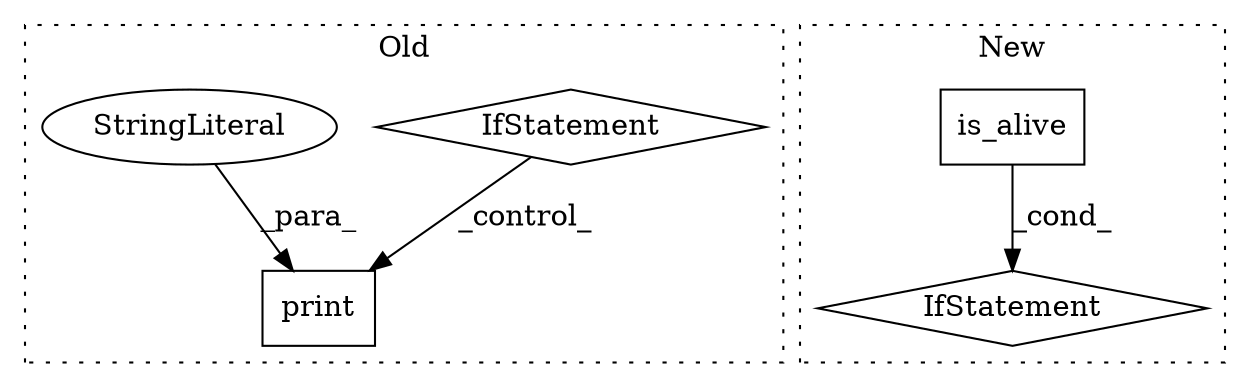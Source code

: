 digraph G {
subgraph cluster0 {
1 [label="print" a="32" s="4947,4982" l="6,1" shape="box"];
4 [label="IfStatement" a="25" s="4928,4937" l="4,2" shape="diamond"];
5 [label="StringLiteral" a="45" s="4953" l="18" shape="ellipse"];
label = "Old";
style="dotted";
}
subgraph cluster1 {
2 [label="is_alive" a="32" s="2560" l="10" shape="box"];
3 [label="IfStatement" a="25" s="2548,2570" l="4,2" shape="diamond"];
label = "New";
style="dotted";
}
2 -> 3 [label="_cond_"];
4 -> 1 [label="_control_"];
5 -> 1 [label="_para_"];
}